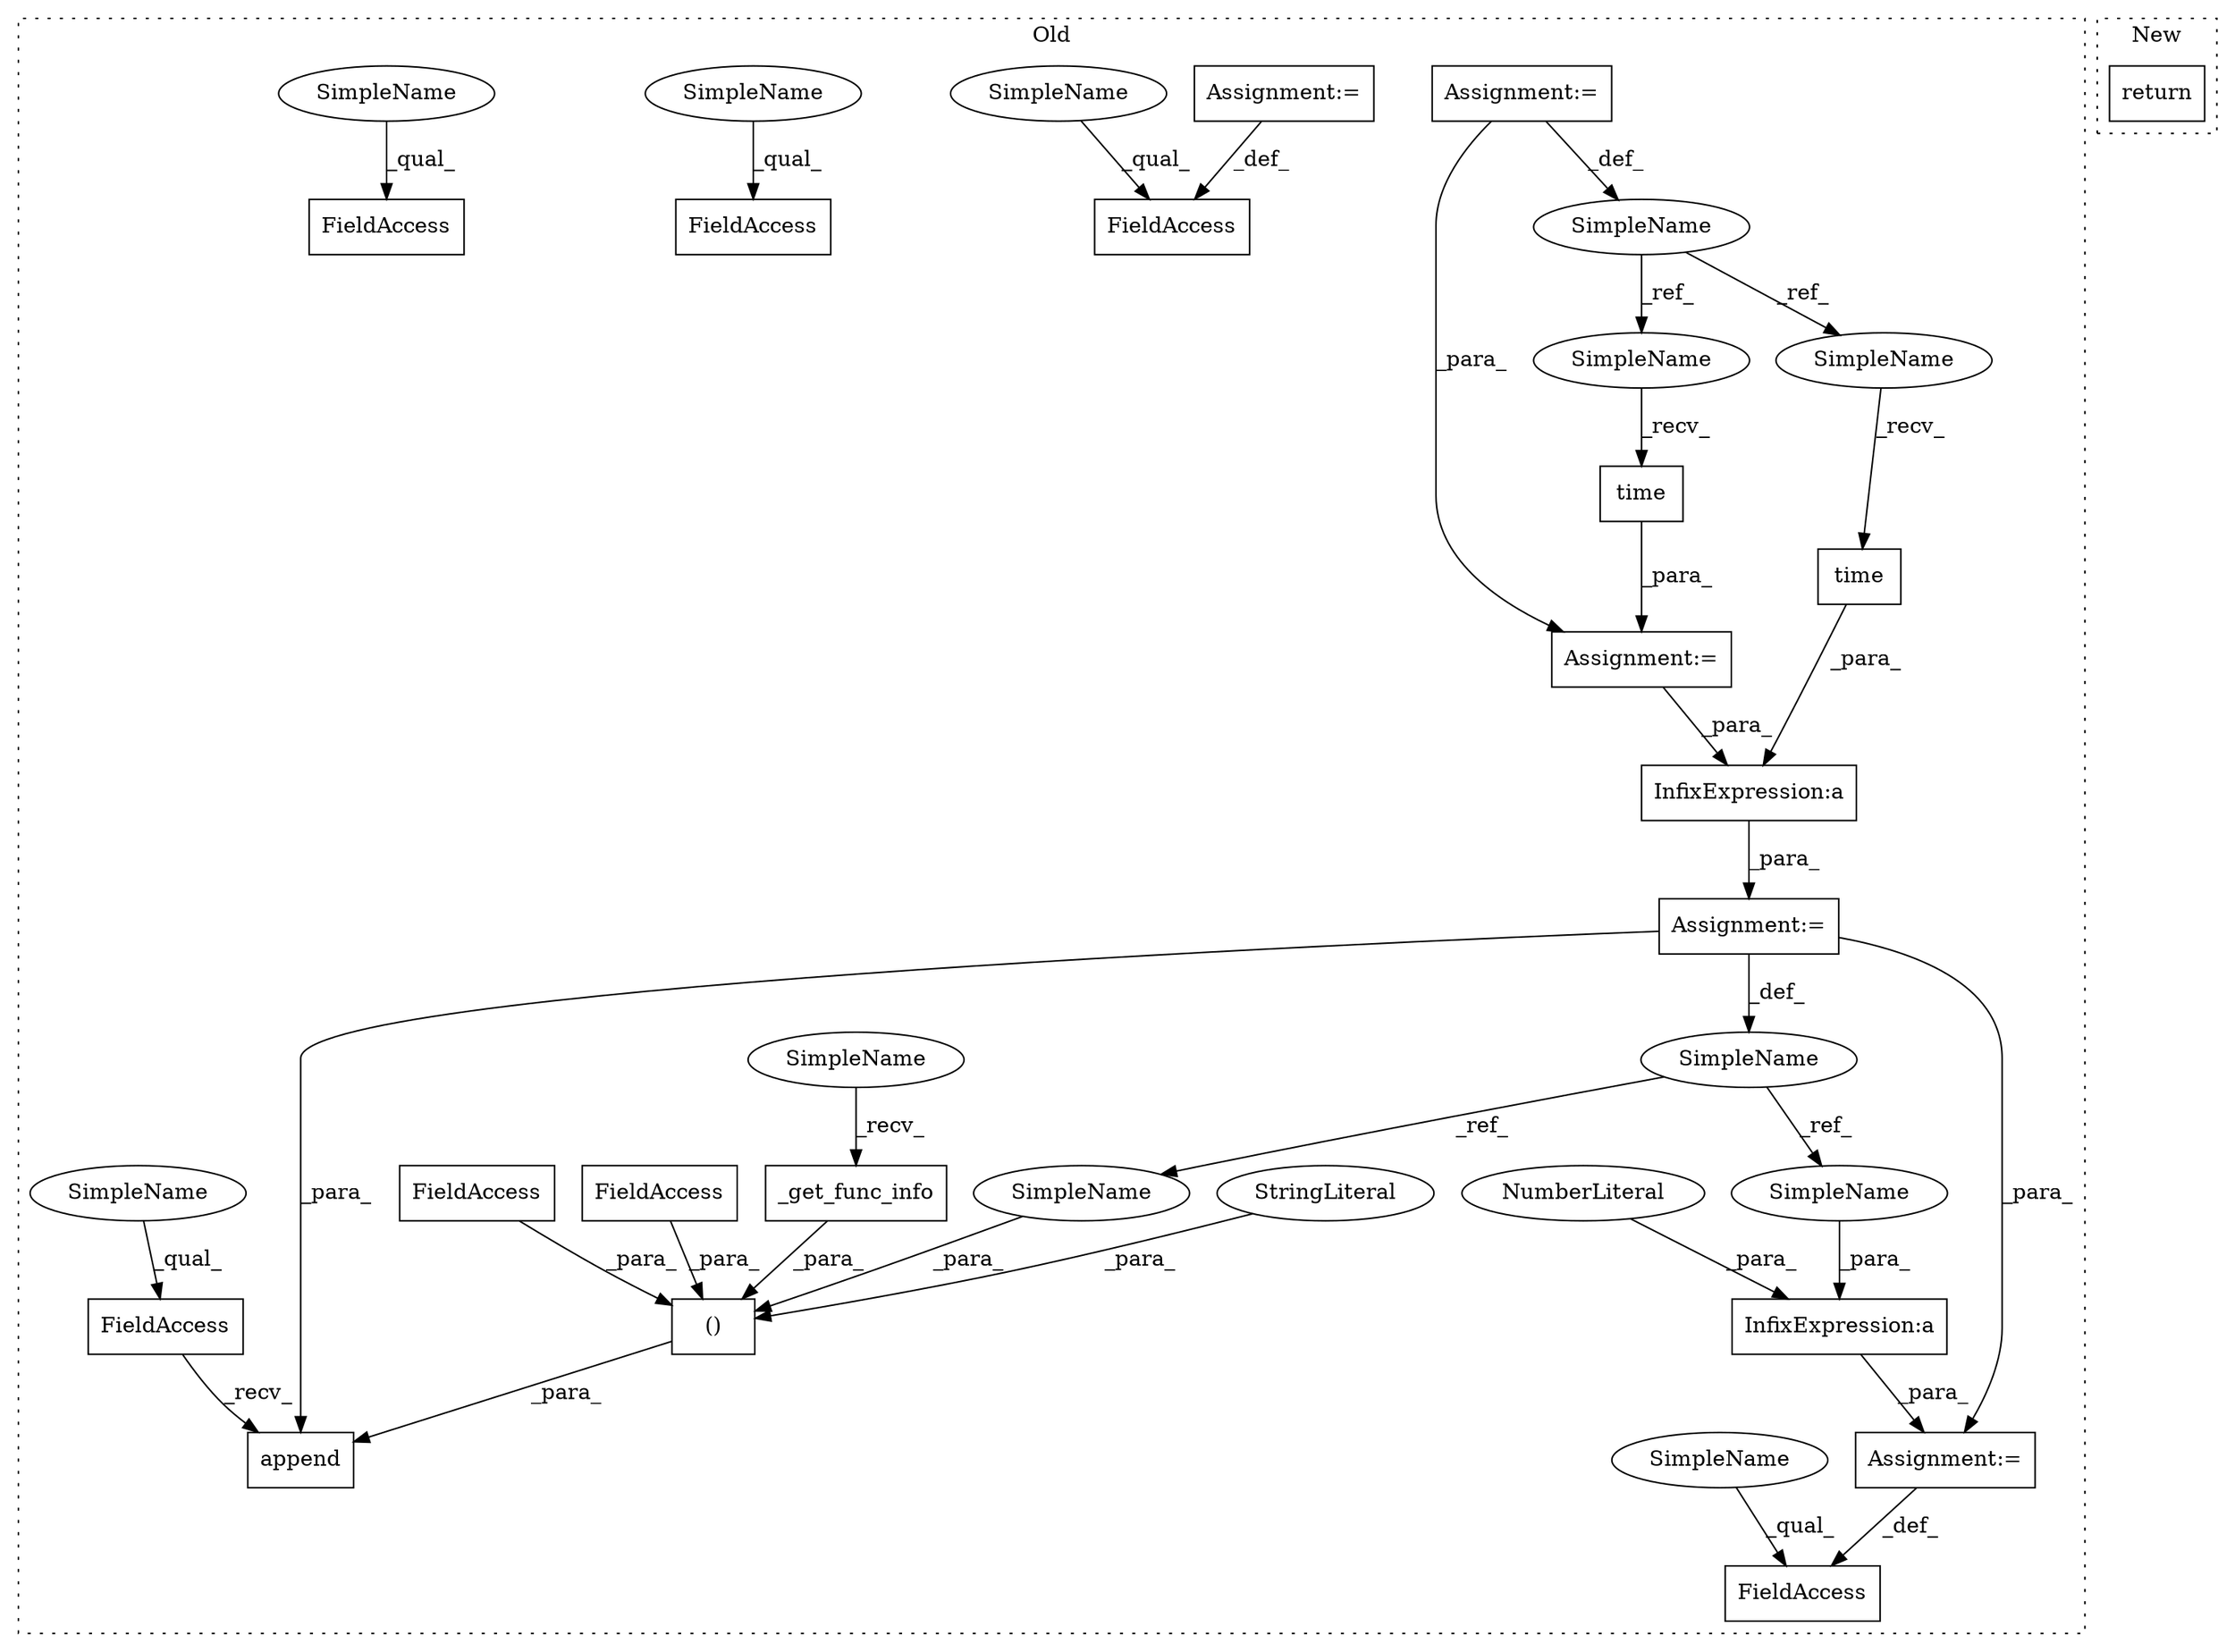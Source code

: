 digraph G {
subgraph cluster0 {
1 [label="_get_func_info" a="32" s="1385" l="16" shape="box"];
3 [label="()" a="106" s="1304" l="97" shape="box"];
4 [label="InfixExpression:a" a="27" s="1124" l="3" shape="box"];
5 [label="InfixExpression:a" a="27" s="1162" l="3" shape="box"];
6 [label="NumberLiteral" a="34" s="1165" l="4" shape="ellipse"];
7 [label="FieldAccess" a="22" s="1135" l="15" shape="box"];
8 [label="FieldAccess" a="22" s="1361" l="6" shape="box"];
9 [label="FieldAccess" a="22" s="1263" l="9" shape="box"];
10 [label="FieldAccess" a="22" s="1135" l="15" shape="box"];
11 [label="FieldAccess" a="22" s="1344" l="4" shape="box"];
12 [label="FieldAccess" a="22" s="1281" l="10" shape="box"];
13 [label="FieldAccess" a="22" s="1203" l="11" shape="box"];
14 [label="SimpleName" a="42" s="1102" l="9" shape="ellipse"];
15 [label="time" a="32" s="1051" l="6" shape="box"];
16 [label="SimpleName" a="42" s="1019" l="4" shape="ellipse"];
17 [label="time" a="32" s="1118" l="6" shape="box"];
18 [label="Assignment:=" a="7" s="1150" l="2" shape="box"];
19 [label="Assignment:=" a="7" s="1019" l="4" shape="box"];
20 [label="Assignment:=" a="7" s="1045" l="1" shape="box"];
21 [label="StringLiteral" a="45" s="1326" l="5" shape="ellipse"];
22 [label="Assignment:=" a="7" s="1272" l="2" shape="box"];
23 [label="Assignment:=" a="7" s="1111" l="1" shape="box"];
24 [label="append" a="32" s="1292,1401" l="12,2" shape="box"];
25 [label="SimpleName" a="42" s="1263" l="4" shape="ellipse"];
26 [label="SimpleName" a="42" s="1135" l="4" shape="ellipse"];
27 [label="SimpleName" a="42" s="1281" l="4" shape="ellipse"];
28 [label="SimpleName" a="42" s="1135" l="4" shape="ellipse"];
29 [label="SimpleName" a="42" s="1380" l="4" shape="ellipse"];
30 [label="SimpleName" a="42" s="1203" l="4" shape="ellipse"];
31 [label="SimpleName" a="42" s="1113" l="4" shape="ellipse"];
32 [label="SimpleName" a="42" s="1046" l="4" shape="ellipse"];
33 [label="SimpleName" a="42" s="1153" l="9" shape="ellipse"];
34 [label="SimpleName" a="42" s="1304" l="9" shape="ellipse"];
label = "Old";
style="dotted";
}
subgraph cluster1 {
2 [label="return" a="41" s="3492" l="7" shape="box"];
label = "New";
style="dotted";
}
1 -> 3 [label="_para_"];
3 -> 24 [label="_para_"];
4 -> 23 [label="_para_"];
5 -> 18 [label="_para_"];
6 -> 5 [label="_para_"];
8 -> 3 [label="_para_"];
11 -> 3 [label="_para_"];
12 -> 24 [label="_recv_"];
14 -> 34 [label="_ref_"];
14 -> 33 [label="_ref_"];
15 -> 20 [label="_para_"];
16 -> 32 [label="_ref_"];
16 -> 31 [label="_ref_"];
17 -> 4 [label="_para_"];
18 -> 7 [label="_def_"];
19 -> 16 [label="_def_"];
19 -> 20 [label="_para_"];
20 -> 4 [label="_para_"];
21 -> 3 [label="_para_"];
22 -> 9 [label="_def_"];
23 -> 14 [label="_def_"];
23 -> 24 [label="_para_"];
23 -> 18 [label="_para_"];
25 -> 9 [label="_qual_"];
26 -> 10 [label="_qual_"];
27 -> 12 [label="_qual_"];
28 -> 7 [label="_qual_"];
29 -> 1 [label="_recv_"];
30 -> 13 [label="_qual_"];
31 -> 17 [label="_recv_"];
32 -> 15 [label="_recv_"];
33 -> 5 [label="_para_"];
34 -> 3 [label="_para_"];
}